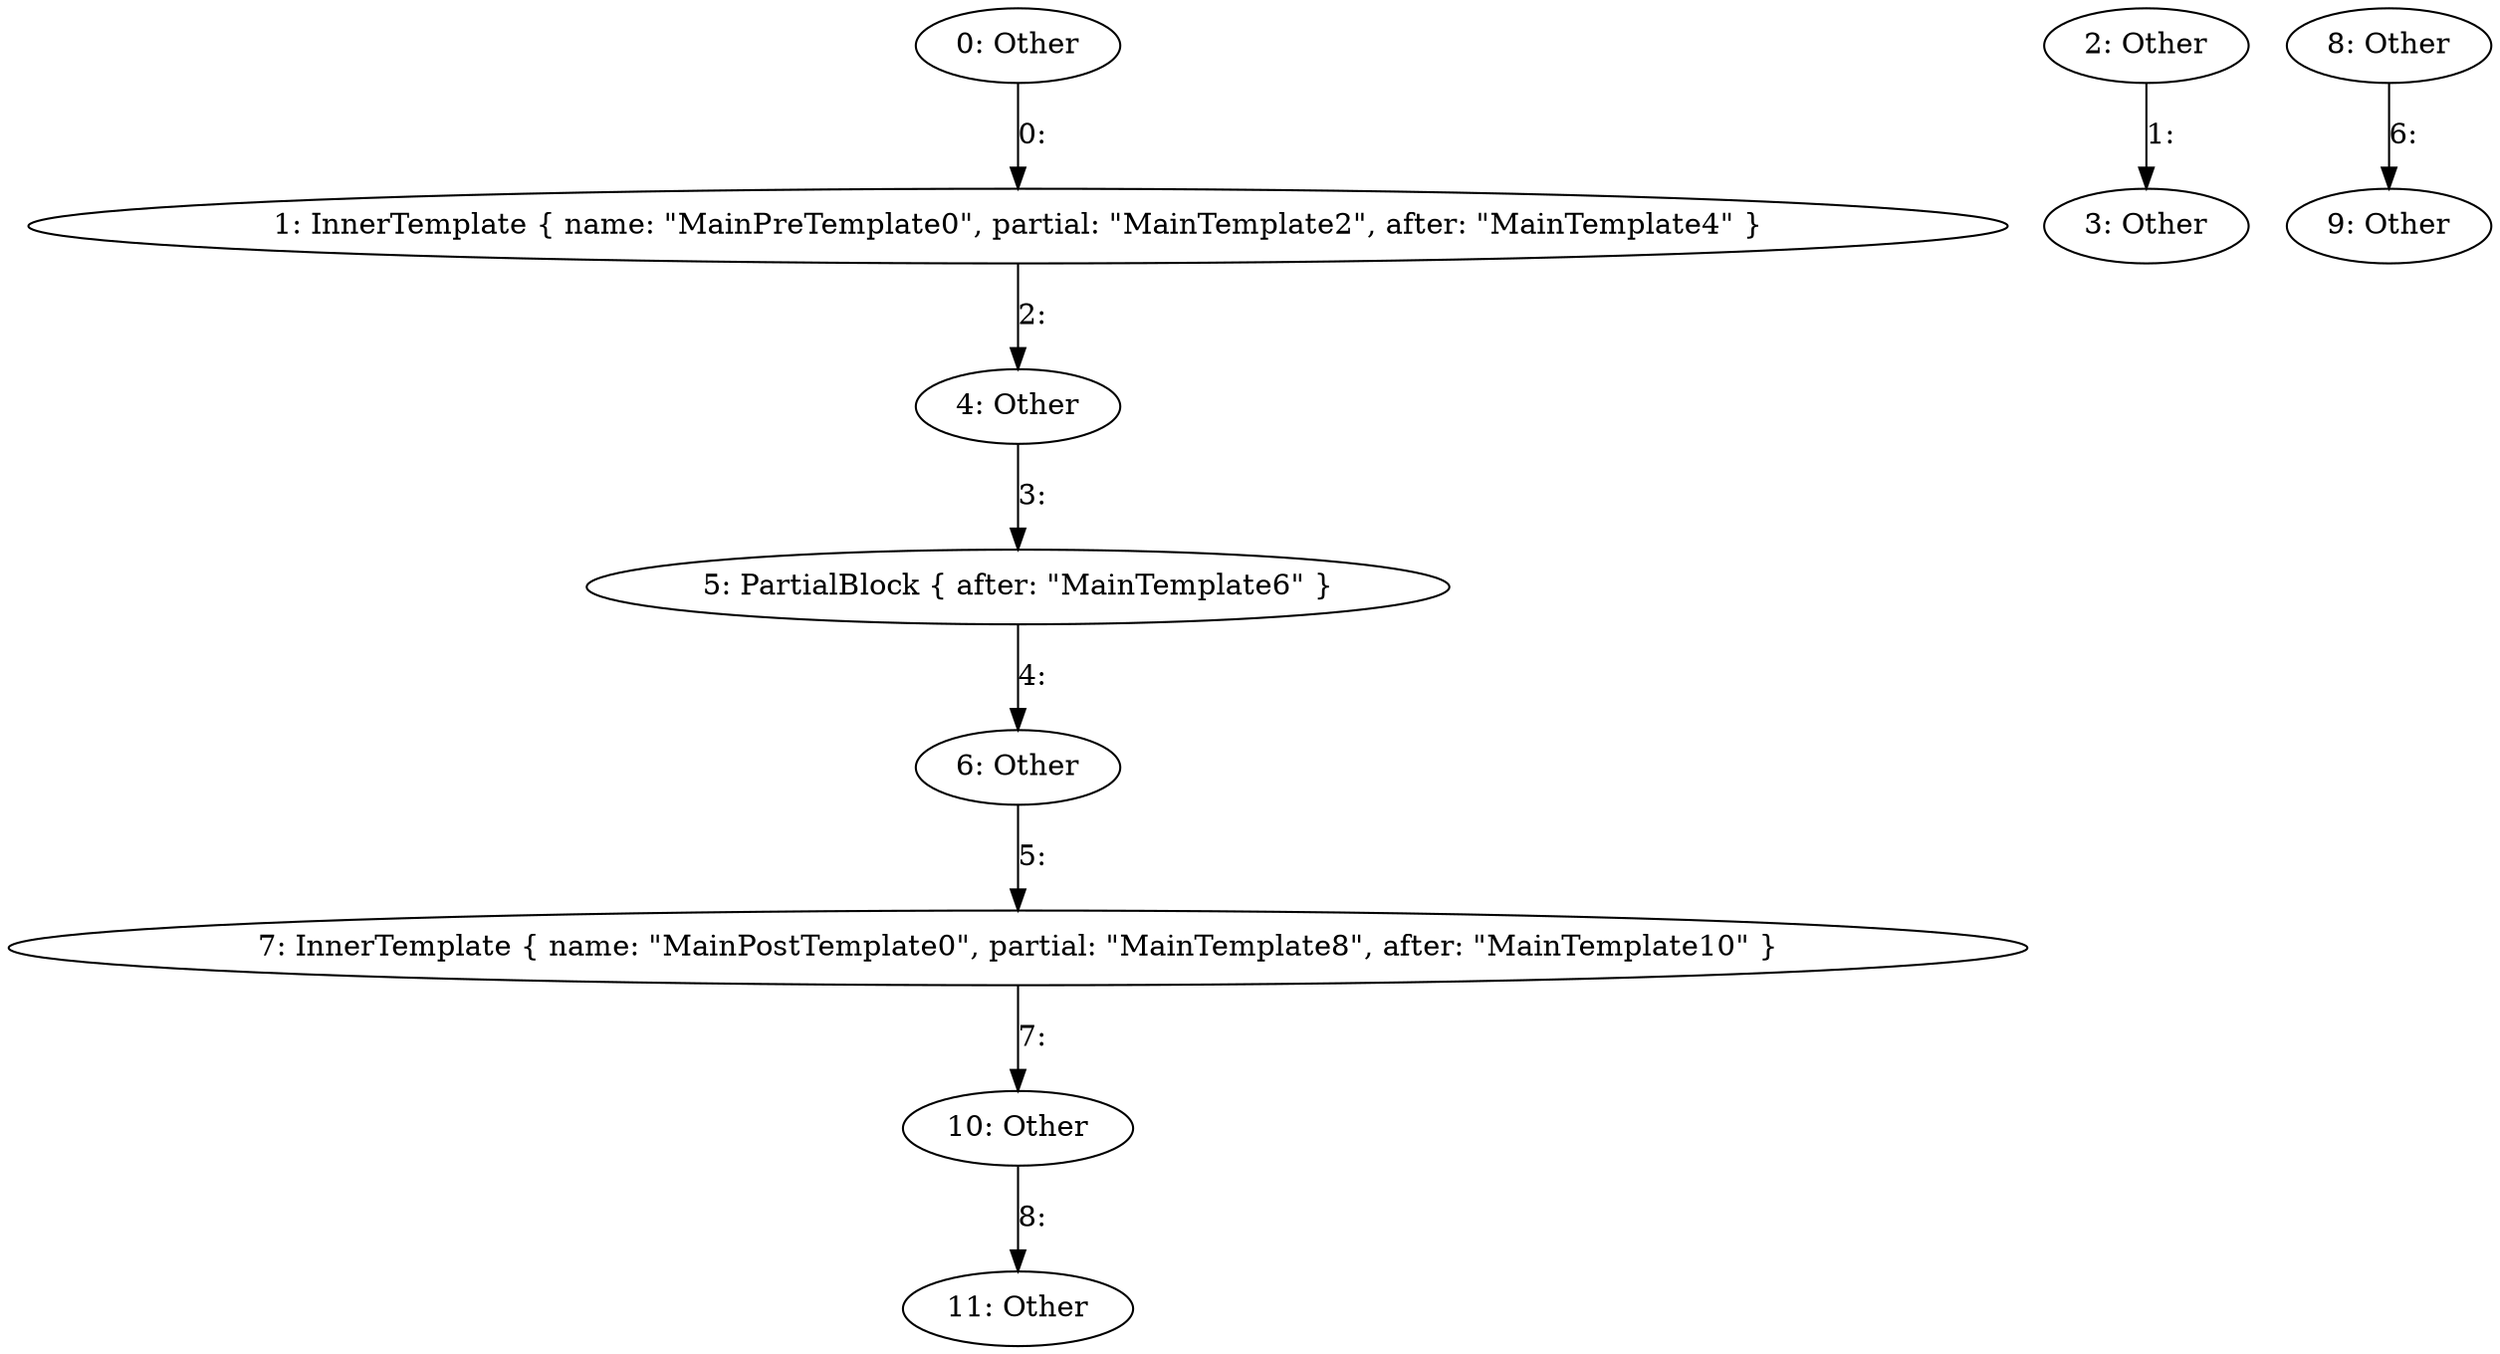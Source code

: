 digraph {
    0 [ label = "0: Other" ]
    1 [ label = "1: InnerTemplate { name: \"MainPreTemplate0\", partial: \"MainTemplate2\", after: \"MainTemplate4\" }" ]
    2 [ label = "2: Other" ]
    3 [ label = "3: Other" ]
    4 [ label = "4: Other" ]
    5 [ label = "5: PartialBlock { after: \"MainTemplate6\" }" ]
    6 [ label = "6: Other" ]
    7 [ label = "7: InnerTemplate { name: \"MainPostTemplate0\", partial: \"MainTemplate8\", after: \"MainTemplate10\" }" ]
    8 [ label = "8: Other" ]
    9 [ label = "9: Other" ]
    10 [ label = "10: Other" ]
    11 [ label = "11: Other" ]
    0 -> 1 [ label = "0: " ]
    2 -> 3 [ label = "1: " ]
    1 -> 4 [ label = "2: " ]
    4 -> 5 [ label = "3: \l" ]
    5 -> 6 [ label = "4: " ]
    6 -> 7 [ label = "5: \l" ]
    8 -> 9 [ label = "6: " ]
    7 -> 10 [ label = "7: " ]
    10 -> 11 [ label = "8: " ]
}
